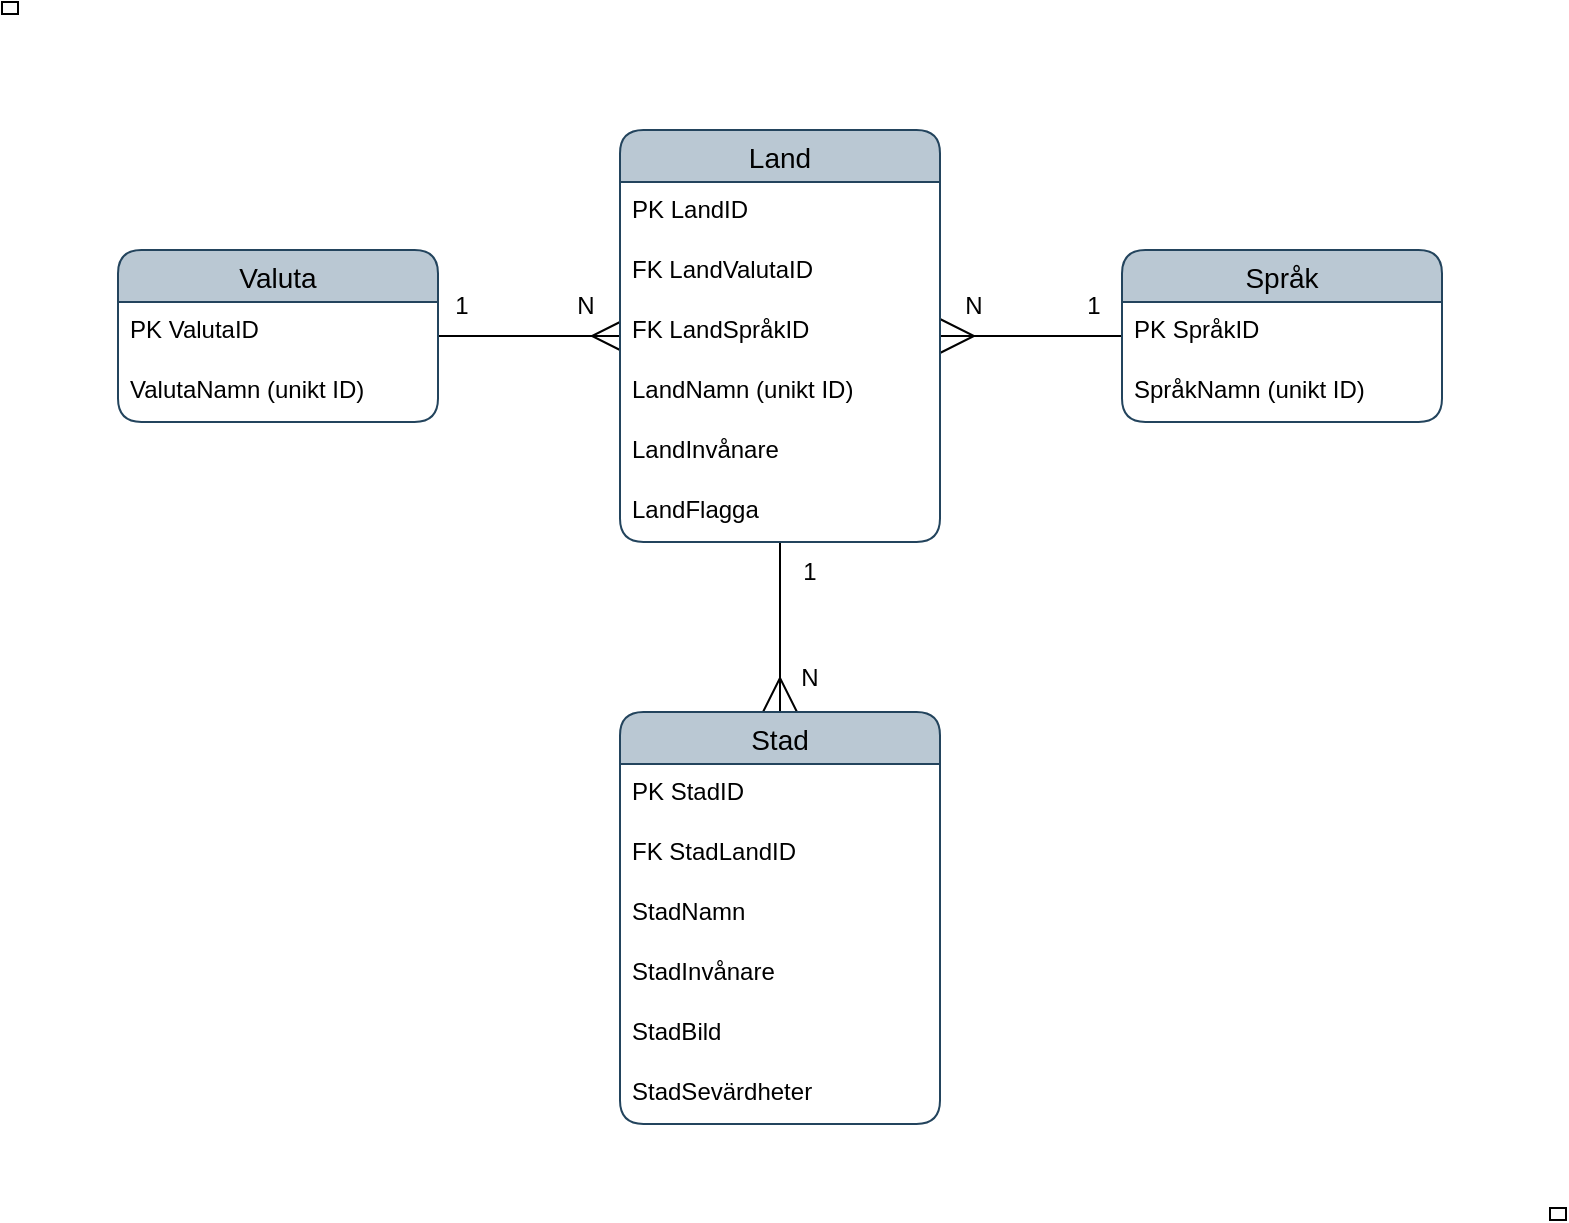 <mxfile>
    <diagram id="nLyDIlxa1m2uDQuZ4MWe" name="Page-1">
        <mxGraphModel dx="1972" dy="1000" grid="0" gridSize="10" guides="1" tooltips="1" connect="1" arrows="1" fold="1" page="1" pageScale="1" pageWidth="850" pageHeight="1100" background="#ffffff" math="0" shadow="0">
            <root>
                <mxCell id="0"/>
                <mxCell id="1" parent="0"/>
                <mxCell id="22" style="edgeStyle=none;html=1;endArrow=none;endFill=0;startArrow=ERmany;startFill=0;endSize=15;startSize=12;" parent="1" source="2" target="14" edge="1">
                    <mxGeometry relative="1" as="geometry"/>
                </mxCell>
                <mxCell id="24" style="edgeStyle=none;html=1;endArrow=none;endFill=0;startArrow=ERmany;startFill=0;startSize=15;" parent="1" source="2" target="10" edge="1">
                    <mxGeometry relative="1" as="geometry"/>
                </mxCell>
                <mxCell id="25" style="edgeStyle=none;html=1;endArrow=ERmany;endFill=0;endSize=15;" parent="1" source="2" target="18" edge="1">
                    <mxGeometry relative="1" as="geometry"/>
                </mxCell>
                <mxCell id="2" value="Land" style="swimlane;fontStyle=0;childLayout=stackLayout;horizontal=1;startSize=26;horizontalStack=0;resizeParent=1;resizeParentMax=0;resizeLast=0;collapsible=1;marginBottom=0;align=center;fontSize=14;rounded=1;fillColor=#bac8d3;strokeColor=#23445d;" parent="1" vertex="1">
                    <mxGeometry x="330" y="80" width="160" height="206" as="geometry"/>
                </mxCell>
                <mxCell id="3" value="PK LandID" style="text;strokeColor=none;fillColor=none;spacingLeft=4;spacingRight=4;overflow=hidden;rotatable=0;points=[[0,0.5],[1,0.5]];portConstraint=eastwest;fontSize=12;rounded=1;" parent="2" vertex="1">
                    <mxGeometry y="26" width="160" height="30" as="geometry"/>
                </mxCell>
                <mxCell id="27" value="FK LandValutaID" style="text;strokeColor=none;fillColor=none;spacingLeft=4;spacingRight=4;overflow=hidden;rotatable=0;points=[[0,0.5],[1,0.5]];portConstraint=eastwest;fontSize=12;rounded=1;" parent="2" vertex="1">
                    <mxGeometry y="56" width="160" height="30" as="geometry"/>
                </mxCell>
                <mxCell id="28" value="FK LandSpråkID" style="text;strokeColor=none;fillColor=none;spacingLeft=4;spacingRight=4;overflow=hidden;rotatable=0;points=[[0,0.5],[1,0.5]];portConstraint=eastwest;fontSize=12;rounded=1;" parent="2" vertex="1">
                    <mxGeometry y="86" width="160" height="30" as="geometry"/>
                </mxCell>
                <mxCell id="4" value="LandNamn (unikt ID)" style="text;strokeColor=none;fillColor=none;spacingLeft=4;spacingRight=4;overflow=hidden;rotatable=0;points=[[0,0.5],[1,0.5]];portConstraint=eastwest;fontSize=12;rounded=1;" parent="2" vertex="1">
                    <mxGeometry y="116" width="160" height="30" as="geometry"/>
                </mxCell>
                <mxCell id="41" value="LandInvånare" style="text;strokeColor=none;fillColor=none;spacingLeft=4;spacingRight=4;overflow=hidden;rotatable=0;points=[[0,0.5],[1,0.5]];portConstraint=eastwest;fontSize=12;rounded=1;" vertex="1" parent="2">
                    <mxGeometry y="146" width="160" height="30" as="geometry"/>
                </mxCell>
                <mxCell id="5" value="LandFlagga" style="text;strokeColor=none;fillColor=none;spacingLeft=4;spacingRight=4;overflow=hidden;rotatable=0;points=[[0,0.5],[1,0.5]];portConstraint=eastwest;fontSize=12;rounded=1;" parent="2" vertex="1">
                    <mxGeometry y="176" width="160" height="30" as="geometry"/>
                </mxCell>
                <mxCell id="10" value="Språk" style="swimlane;fontStyle=0;childLayout=stackLayout;horizontal=1;startSize=26;horizontalStack=0;resizeParent=1;resizeParentMax=0;resizeLast=0;collapsible=1;marginBottom=0;align=center;fontSize=14;rounded=1;fillColor=#bac8d3;strokeColor=#23445d;" parent="1" vertex="1">
                    <mxGeometry x="581" y="140" width="160" height="86" as="geometry"/>
                </mxCell>
                <mxCell id="11" value="PK SpråkID" style="text;strokeColor=none;fillColor=none;spacingLeft=4;spacingRight=4;overflow=hidden;rotatable=0;points=[[0,0.5],[1,0.5]];portConstraint=eastwest;fontSize=12;rounded=1;" parent="10" vertex="1">
                    <mxGeometry y="26" width="160" height="30" as="geometry"/>
                </mxCell>
                <mxCell id="12" value="SpråkNamn (unikt ID)" style="text;strokeColor=none;fillColor=none;spacingLeft=4;spacingRight=4;overflow=hidden;rotatable=0;points=[[0,0.5],[1,0.5]];portConstraint=eastwest;fontSize=12;rounded=1;" parent="10" vertex="1">
                    <mxGeometry y="56" width="160" height="30" as="geometry"/>
                </mxCell>
                <mxCell id="14" value="Valuta" style="swimlane;fontStyle=0;childLayout=stackLayout;horizontal=1;startSize=26;horizontalStack=0;resizeParent=1;resizeParentMax=0;resizeLast=0;collapsible=1;marginBottom=0;align=center;fontSize=14;rounded=1;fillColor=#bac8d3;strokeColor=#23445d;" parent="1" vertex="1">
                    <mxGeometry x="79" y="140" width="160" height="86" as="geometry"/>
                </mxCell>
                <mxCell id="15" value="PK ValutaID" style="text;strokeColor=none;fillColor=none;spacingLeft=4;spacingRight=4;overflow=hidden;rotatable=0;points=[[0,0.5],[1,0.5]];portConstraint=eastwest;fontSize=12;rounded=1;" parent="14" vertex="1">
                    <mxGeometry y="26" width="160" height="30" as="geometry"/>
                </mxCell>
                <mxCell id="16" value="ValutaNamn (unikt ID)" style="text;strokeColor=none;fillColor=none;spacingLeft=4;spacingRight=4;overflow=hidden;rotatable=0;points=[[0,0.5],[1,0.5]];portConstraint=eastwest;fontSize=12;rounded=1;" parent="14" vertex="1">
                    <mxGeometry y="56" width="160" height="30" as="geometry"/>
                </mxCell>
                <mxCell id="18" value="Stad" style="swimlane;fontStyle=0;childLayout=stackLayout;horizontal=1;startSize=26;horizontalStack=0;resizeParent=1;resizeParentMax=0;resizeLast=0;collapsible=1;marginBottom=0;align=center;fontSize=14;rounded=1;fillColor=#bac8d3;strokeColor=#23445d;" parent="1" vertex="1">
                    <mxGeometry x="330" y="371" width="160" height="206" as="geometry"/>
                </mxCell>
                <mxCell id="19" value="PK StadID&#10;" style="text;strokeColor=none;fillColor=none;spacingLeft=4;spacingRight=4;overflow=hidden;rotatable=0;points=[[0,0.5],[1,0.5]];portConstraint=eastwest;fontSize=12;rounded=1;" parent="18" vertex="1">
                    <mxGeometry y="26" width="160" height="30" as="geometry"/>
                </mxCell>
                <mxCell id="29" value="FK StadLandID" style="text;strokeColor=none;fillColor=none;spacingLeft=4;spacingRight=4;overflow=hidden;rotatable=0;points=[[0,0.5],[1,0.5]];portConstraint=eastwest;fontSize=12;rounded=1;" parent="18" vertex="1">
                    <mxGeometry y="56" width="160" height="30" as="geometry"/>
                </mxCell>
                <mxCell id="20" value="StadNamn" style="text;strokeColor=none;fillColor=none;spacingLeft=4;spacingRight=4;overflow=hidden;rotatable=0;points=[[0,0.5],[1,0.5]];portConstraint=eastwest;fontSize=12;rounded=1;" parent="18" vertex="1">
                    <mxGeometry y="86" width="160" height="30" as="geometry"/>
                </mxCell>
                <mxCell id="21" value="StadInvånare" style="text;strokeColor=none;fillColor=none;spacingLeft=4;spacingRight=4;overflow=hidden;rotatable=0;points=[[0,0.5],[1,0.5]];portConstraint=eastwest;fontSize=12;rounded=1;" parent="18" vertex="1">
                    <mxGeometry y="116" width="160" height="30" as="geometry"/>
                </mxCell>
                <mxCell id="43" value="StadBild" style="text;strokeColor=none;fillColor=none;spacingLeft=4;spacingRight=4;overflow=hidden;rotatable=0;points=[[0,0.5],[1,0.5]];portConstraint=eastwest;fontSize=12;rounded=1;" vertex="1" parent="18">
                    <mxGeometry y="146" width="160" height="30" as="geometry"/>
                </mxCell>
                <mxCell id="42" value="StadSevärdheter" style="text;strokeColor=none;fillColor=none;spacingLeft=4;spacingRight=4;overflow=hidden;rotatable=0;points=[[0,0.5],[1,0.5]];portConstraint=eastwest;fontSize=12;rounded=1;" vertex="1" parent="18">
                    <mxGeometry y="176" width="160" height="30" as="geometry"/>
                </mxCell>
                <mxCell id="30" value="1" style="text;html=1;strokeColor=none;fillColor=none;align=center;verticalAlign=middle;whiteSpace=wrap;rounded=0;" parent="1" vertex="1">
                    <mxGeometry x="221" y="153" width="60" height="30" as="geometry"/>
                </mxCell>
                <mxCell id="31" value="1" style="text;html=1;strokeColor=none;fillColor=none;align=center;verticalAlign=middle;whiteSpace=wrap;rounded=0;" parent="1" vertex="1">
                    <mxGeometry x="537" y="153" width="60" height="30" as="geometry"/>
                </mxCell>
                <mxCell id="32" value="1" style="text;html=1;strokeColor=none;fillColor=none;align=center;verticalAlign=middle;whiteSpace=wrap;rounded=0;" parent="1" vertex="1">
                    <mxGeometry x="395" y="286" width="60" height="30" as="geometry"/>
                </mxCell>
                <mxCell id="33" value="N" style="text;html=1;strokeColor=none;fillColor=none;align=center;verticalAlign=middle;whiteSpace=wrap;rounded=0;" parent="1" vertex="1">
                    <mxGeometry x="283" y="153" width="60" height="30" as="geometry"/>
                </mxCell>
                <mxCell id="35" value="N" style="text;html=1;strokeColor=none;fillColor=none;align=center;verticalAlign=middle;whiteSpace=wrap;rounded=0;" parent="1" vertex="1">
                    <mxGeometry x="477" y="153" width="60" height="30" as="geometry"/>
                </mxCell>
                <mxCell id="36" value="N" style="text;html=1;strokeColor=none;fillColor=none;align=center;verticalAlign=middle;whiteSpace=wrap;rounded=0;" parent="1" vertex="1">
                    <mxGeometry x="395" y="339" width="60" height="30" as="geometry"/>
                </mxCell>
                <mxCell id="38" value="" style="rounded=0;whiteSpace=wrap;html=1;" parent="1" vertex="1">
                    <mxGeometry x="21" y="16" width="8" height="6" as="geometry"/>
                </mxCell>
                <mxCell id="39" value="" style="rounded=0;whiteSpace=wrap;html=1;" parent="1" vertex="1">
                    <mxGeometry x="795" y="619" width="8" height="6" as="geometry"/>
                </mxCell>
            </root>
        </mxGraphModel>
    </diagram>
</mxfile>
